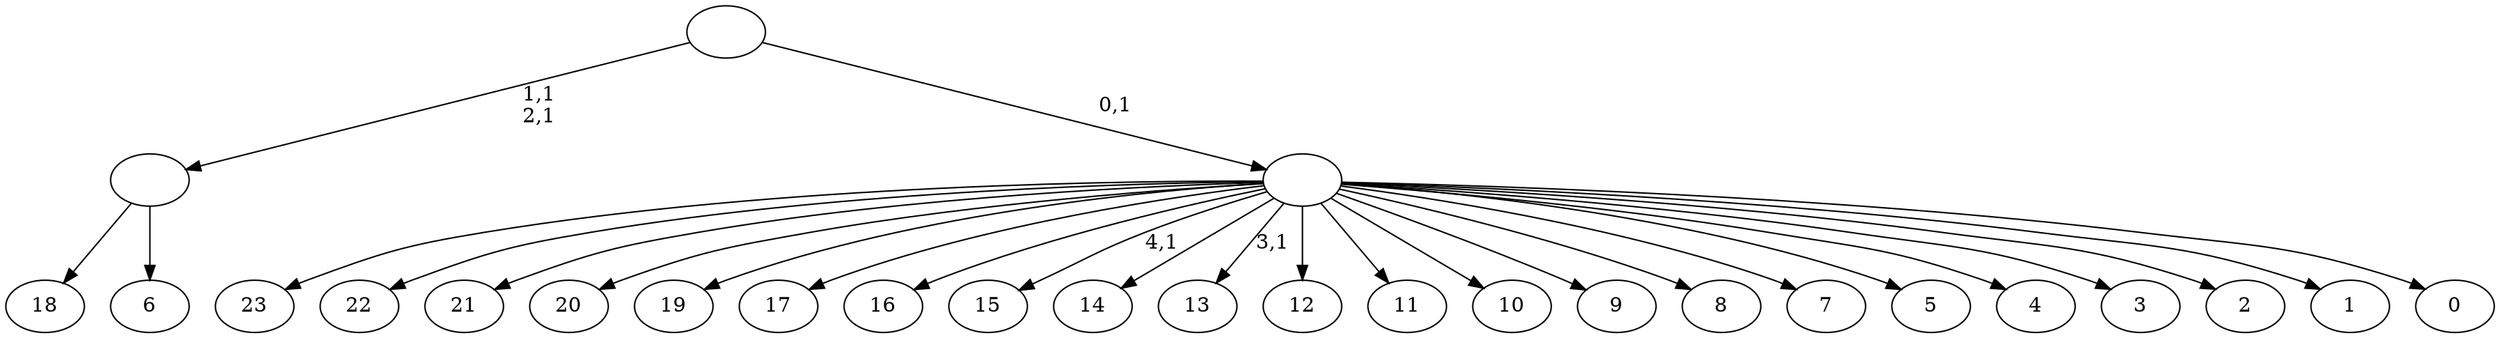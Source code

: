 digraph T {
	29 [label="23"]
	28 [label="22"]
	27 [label="21"]
	26 [label="20"]
	25 [label="19"]
	24 [label="18"]
	23 [label="17"]
	22 [label="16"]
	21 [label="15"]
	19 [label="14"]
	18 [label="13"]
	16 [label="12"]
	15 [label="11"]
	14 [label="10"]
	13 [label="9"]
	12 [label="8"]
	11 [label="7"]
	10 [label="6"]
	9 [label=""]
	7 [label="5"]
	6 [label="4"]
	5 [label="3"]
	4 [label="2"]
	3 [label="1"]
	2 [label="0"]
	1 [label=""]
	0 [label=""]
	9 -> 24 [label=""]
	9 -> 10 [label=""]
	1 -> 18 [label="3,1"]
	1 -> 21 [label="4,1"]
	1 -> 29 [label=""]
	1 -> 28 [label=""]
	1 -> 27 [label=""]
	1 -> 26 [label=""]
	1 -> 25 [label=""]
	1 -> 23 [label=""]
	1 -> 22 [label=""]
	1 -> 19 [label=""]
	1 -> 16 [label=""]
	1 -> 15 [label=""]
	1 -> 14 [label=""]
	1 -> 13 [label=""]
	1 -> 12 [label=""]
	1 -> 11 [label=""]
	1 -> 7 [label=""]
	1 -> 6 [label=""]
	1 -> 5 [label=""]
	1 -> 4 [label=""]
	1 -> 3 [label=""]
	1 -> 2 [label=""]
	0 -> 9 [label="1,1\n2,1"]
	0 -> 1 [label="0,1"]
}
